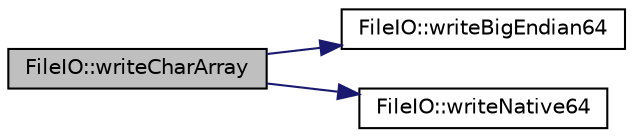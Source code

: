digraph "FileIO::writeCharArray"
{
 // INTERACTIVE_SVG=YES
 // LATEX_PDF_SIZE
  edge [fontname="Helvetica",fontsize="10",labelfontname="Helvetica",labelfontsize="10"];
  node [fontname="Helvetica",fontsize="10",shape=record];
  rankdir="LR";
  Node1 [label="FileIO::writeCharArray",height=0.2,width=0.4,color="black", fillcolor="grey75", style="filled", fontcolor="black",tooltip=" "];
  Node1 -> Node2 [color="midnightblue",fontsize="10",style="solid",fontname="Helvetica"];
  Node2 [label="FileIO::writeBigEndian64",height=0.2,width=0.4,color="black", fillcolor="white", style="filled",URL="$namespaceFileIO.html#ad3a885fef962625ec4eee2c34a6a09bb",tooltip=" "];
  Node1 -> Node3 [color="midnightblue",fontsize="10",style="solid",fontname="Helvetica"];
  Node3 [label="FileIO::writeNative64",height=0.2,width=0.4,color="black", fillcolor="white", style="filled",URL="$namespaceFileIO.html#ac8a0efb3b13e5610e93d1c0472be15bb",tooltip=" "];
}
